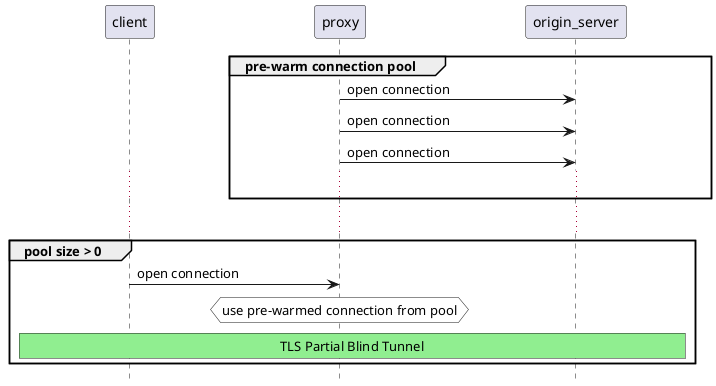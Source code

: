' Licensed under the Apache License, Version 2.0 (the "License");
' you may not use this file except in compliance with the License.
' You may obtain a copy of the License at http://www.apache.org/licenses/LICENSE-2.0
' Unless required by  applicable law or agreed to in writing, software distributed under the License is distributed
' on an \"AS IS\" BASIS, WITHOUT WARRANTIES OR CONDITIONS OF ANY KIND, either express or implied.
' See the License for the specific language governing permissions and limitations under the License.

@startuml
'title Pre-warm TLS Tunnel
skinparam sequenceMessageAlign direction
skinparam ParticipantPadding 75
'skinparam monochrome reverse
skinparam backgroundColor #white
hide footbox

participant client
participant proxy
participant origin_server

group pre-warm connection pool
  proxy -> origin_server : open connection
  proxy -> origin_server : open connection
  proxy -> origin_server : open connection
  ...
end
...
group pool size > 0
  client -> proxy : open connection
  hnote over proxy #white: use pre-warmed connection from pool
  rnote over client, origin_server #lightgreen: TLS Partial Blind Tunnel
end
@enduml
